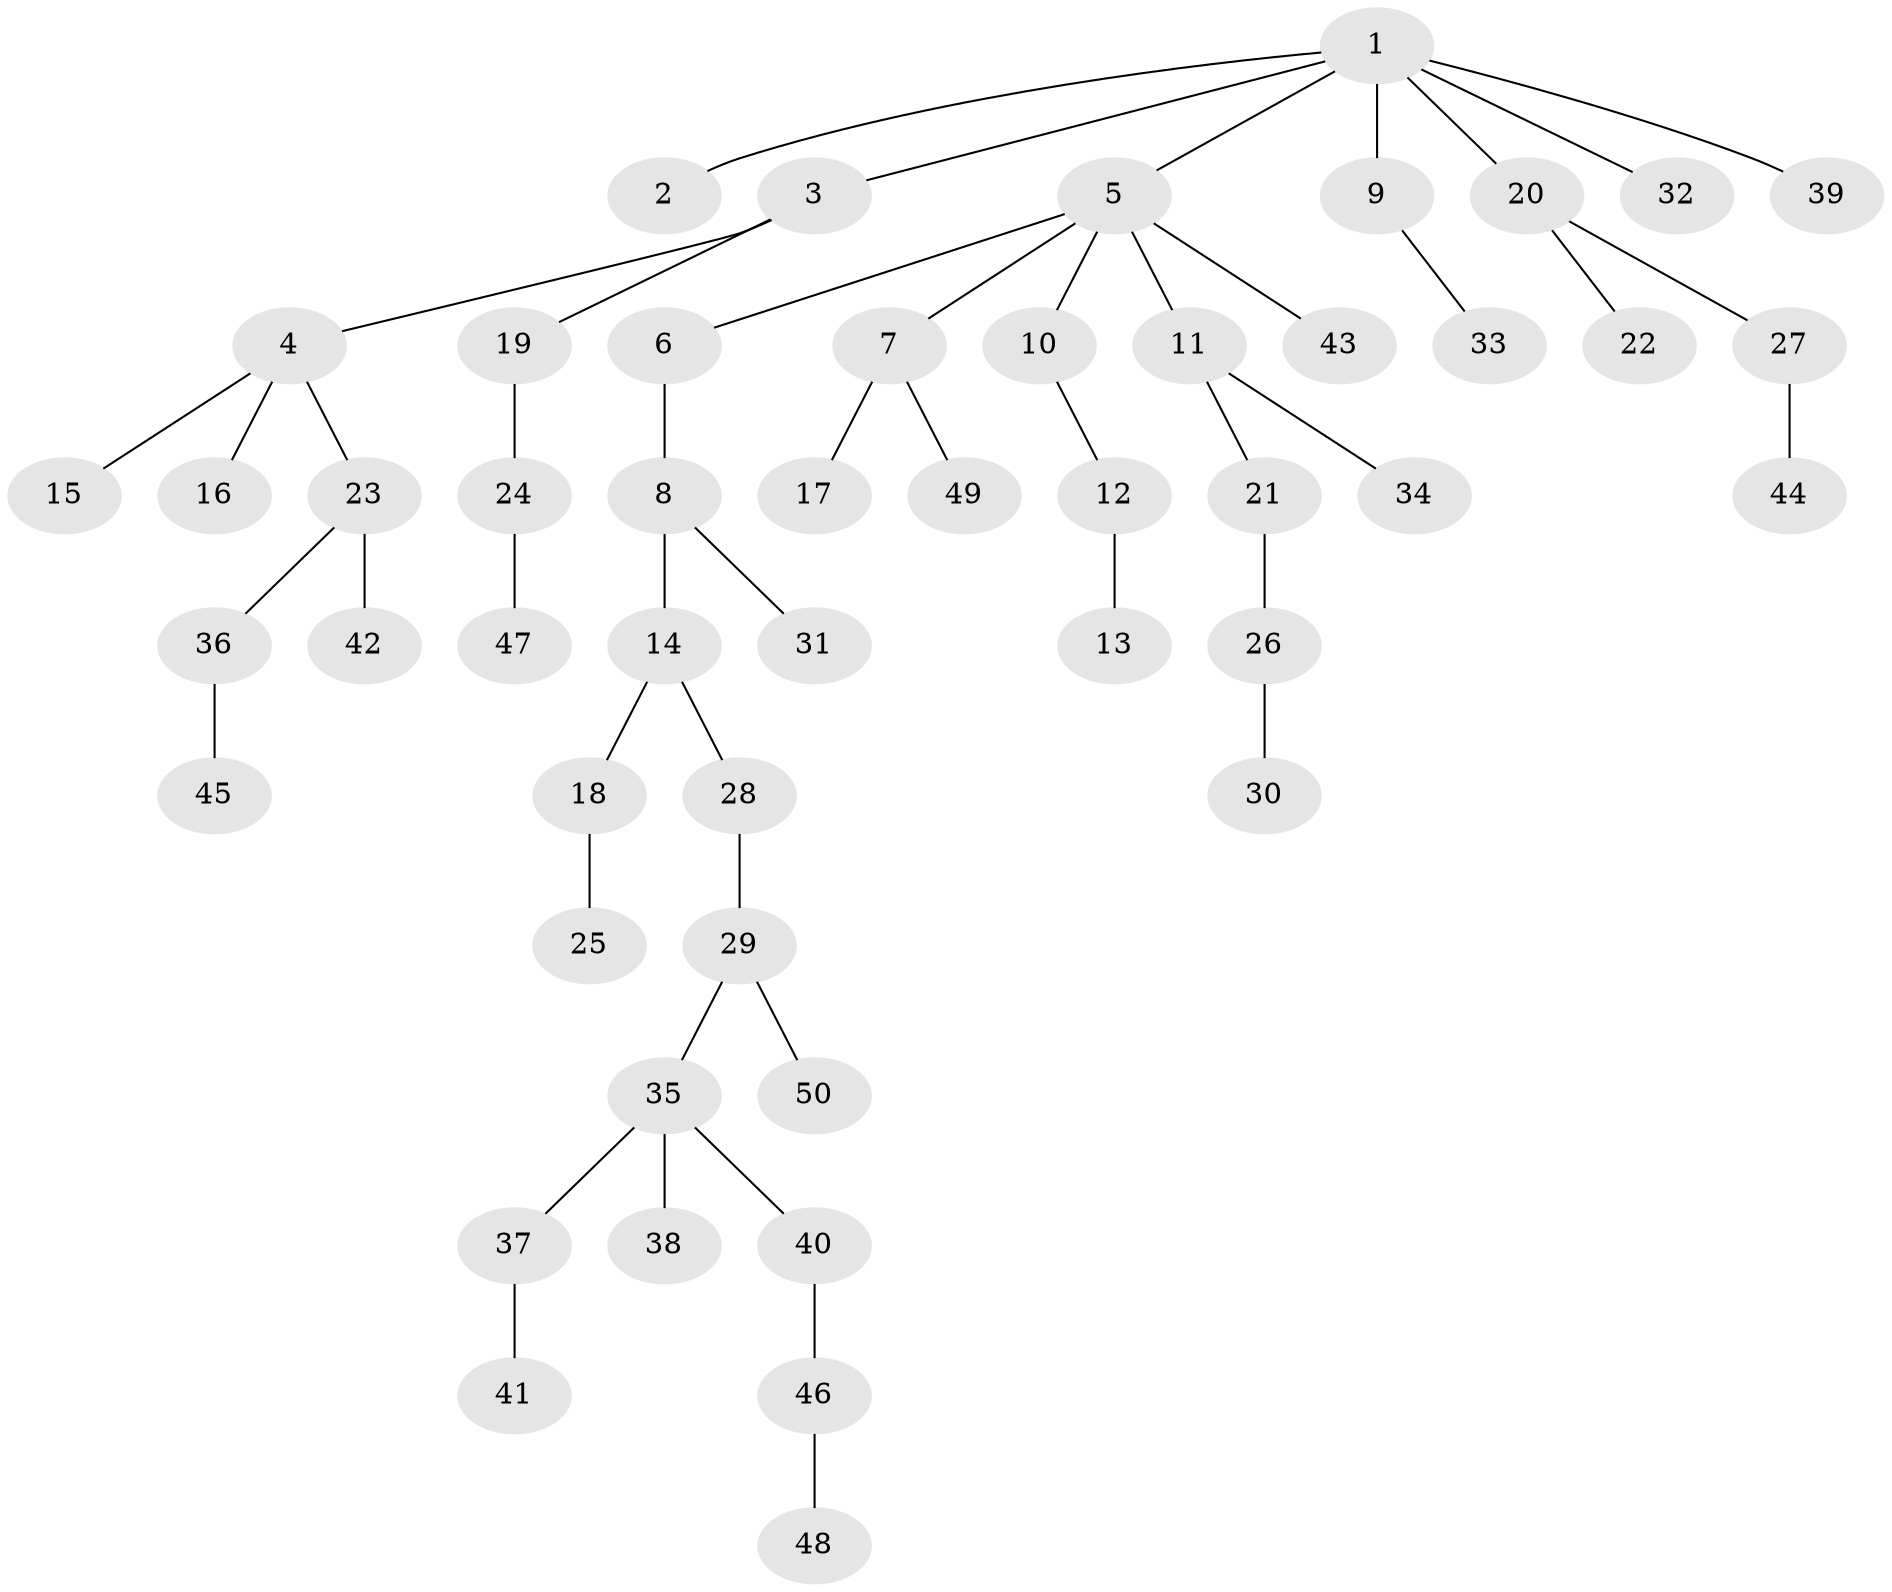 // Generated by graph-tools (version 1.1) at 2025/36/03/09/25 02:36:46]
// undirected, 50 vertices, 49 edges
graph export_dot {
graph [start="1"]
  node [color=gray90,style=filled];
  1;
  2;
  3;
  4;
  5;
  6;
  7;
  8;
  9;
  10;
  11;
  12;
  13;
  14;
  15;
  16;
  17;
  18;
  19;
  20;
  21;
  22;
  23;
  24;
  25;
  26;
  27;
  28;
  29;
  30;
  31;
  32;
  33;
  34;
  35;
  36;
  37;
  38;
  39;
  40;
  41;
  42;
  43;
  44;
  45;
  46;
  47;
  48;
  49;
  50;
  1 -- 2;
  1 -- 3;
  1 -- 5;
  1 -- 9;
  1 -- 20;
  1 -- 32;
  1 -- 39;
  3 -- 4;
  3 -- 19;
  4 -- 15;
  4 -- 16;
  4 -- 23;
  5 -- 6;
  5 -- 7;
  5 -- 10;
  5 -- 11;
  5 -- 43;
  6 -- 8;
  7 -- 17;
  7 -- 49;
  8 -- 14;
  8 -- 31;
  9 -- 33;
  10 -- 12;
  11 -- 21;
  11 -- 34;
  12 -- 13;
  14 -- 18;
  14 -- 28;
  18 -- 25;
  19 -- 24;
  20 -- 22;
  20 -- 27;
  21 -- 26;
  23 -- 36;
  23 -- 42;
  24 -- 47;
  26 -- 30;
  27 -- 44;
  28 -- 29;
  29 -- 35;
  29 -- 50;
  35 -- 37;
  35 -- 38;
  35 -- 40;
  36 -- 45;
  37 -- 41;
  40 -- 46;
  46 -- 48;
}
